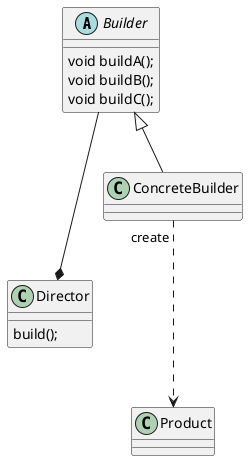 @startuml

abstract class Builder {
    void buildA();
    void buildB();
    void buildC();
}

class Director {
    build();
}

class Product

class ConcreteBuilder extends Builder

Builder ---* Director
ConcreteBuilder "create" --.> Product

@enduml